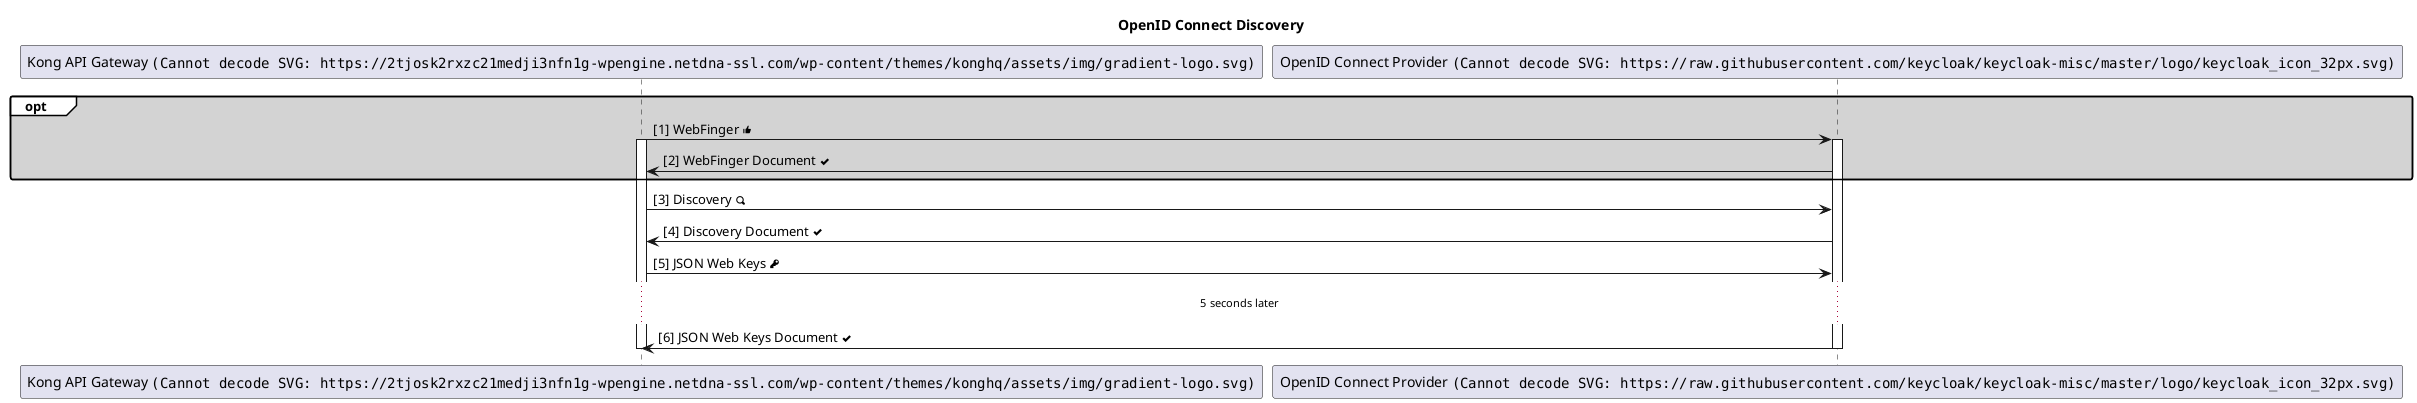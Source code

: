 @startuml OpenID Connect Discovery

' https://plantuml.com/sequence-diagram
' https://docs.konghq.com/hub/kong-inc/openid-connect/
' https://crashedmind.github.io/PlantUMLHitchhikersGuide/index.html

title OpenID Connect Discovery

participant "Kong API Gateway <img:https://2tjosk2rxzc21medji3nfn1g-wpengine.netdna-ssl.com/wp-content/themes/konghq/assets/img/gradient-logo.svg>" as kong
participant "OpenID Connect Provider <img:https://raw.githubusercontent.com/keycloak/keycloak-misc/master/logo/keycloak_icon_32px.svg>" as oidc

skinparam RoundCorner 5
skinparam SequenceGroupBackgroundColor white
skinparam SequenceGroupBodyBackgroundColor lightgrey

group opt
kong -> oidc : [1] WebFinger <&thumb-up>
activate kong
activate oidc

oidc -> kong : [2] WebFinger Document <&check>
end

kong -> oidc : [3] Discovery <&magnifying-glass>
oidc -> kong : [4] Discovery Document <&check>
kong -> oidc : [5] JSON Web Keys <&key>

... 5 seconds later ...

oidc -> kong : [6] JSON Web Keys Document <&check>
deactivate oidc
deactivate kong

@enduml
